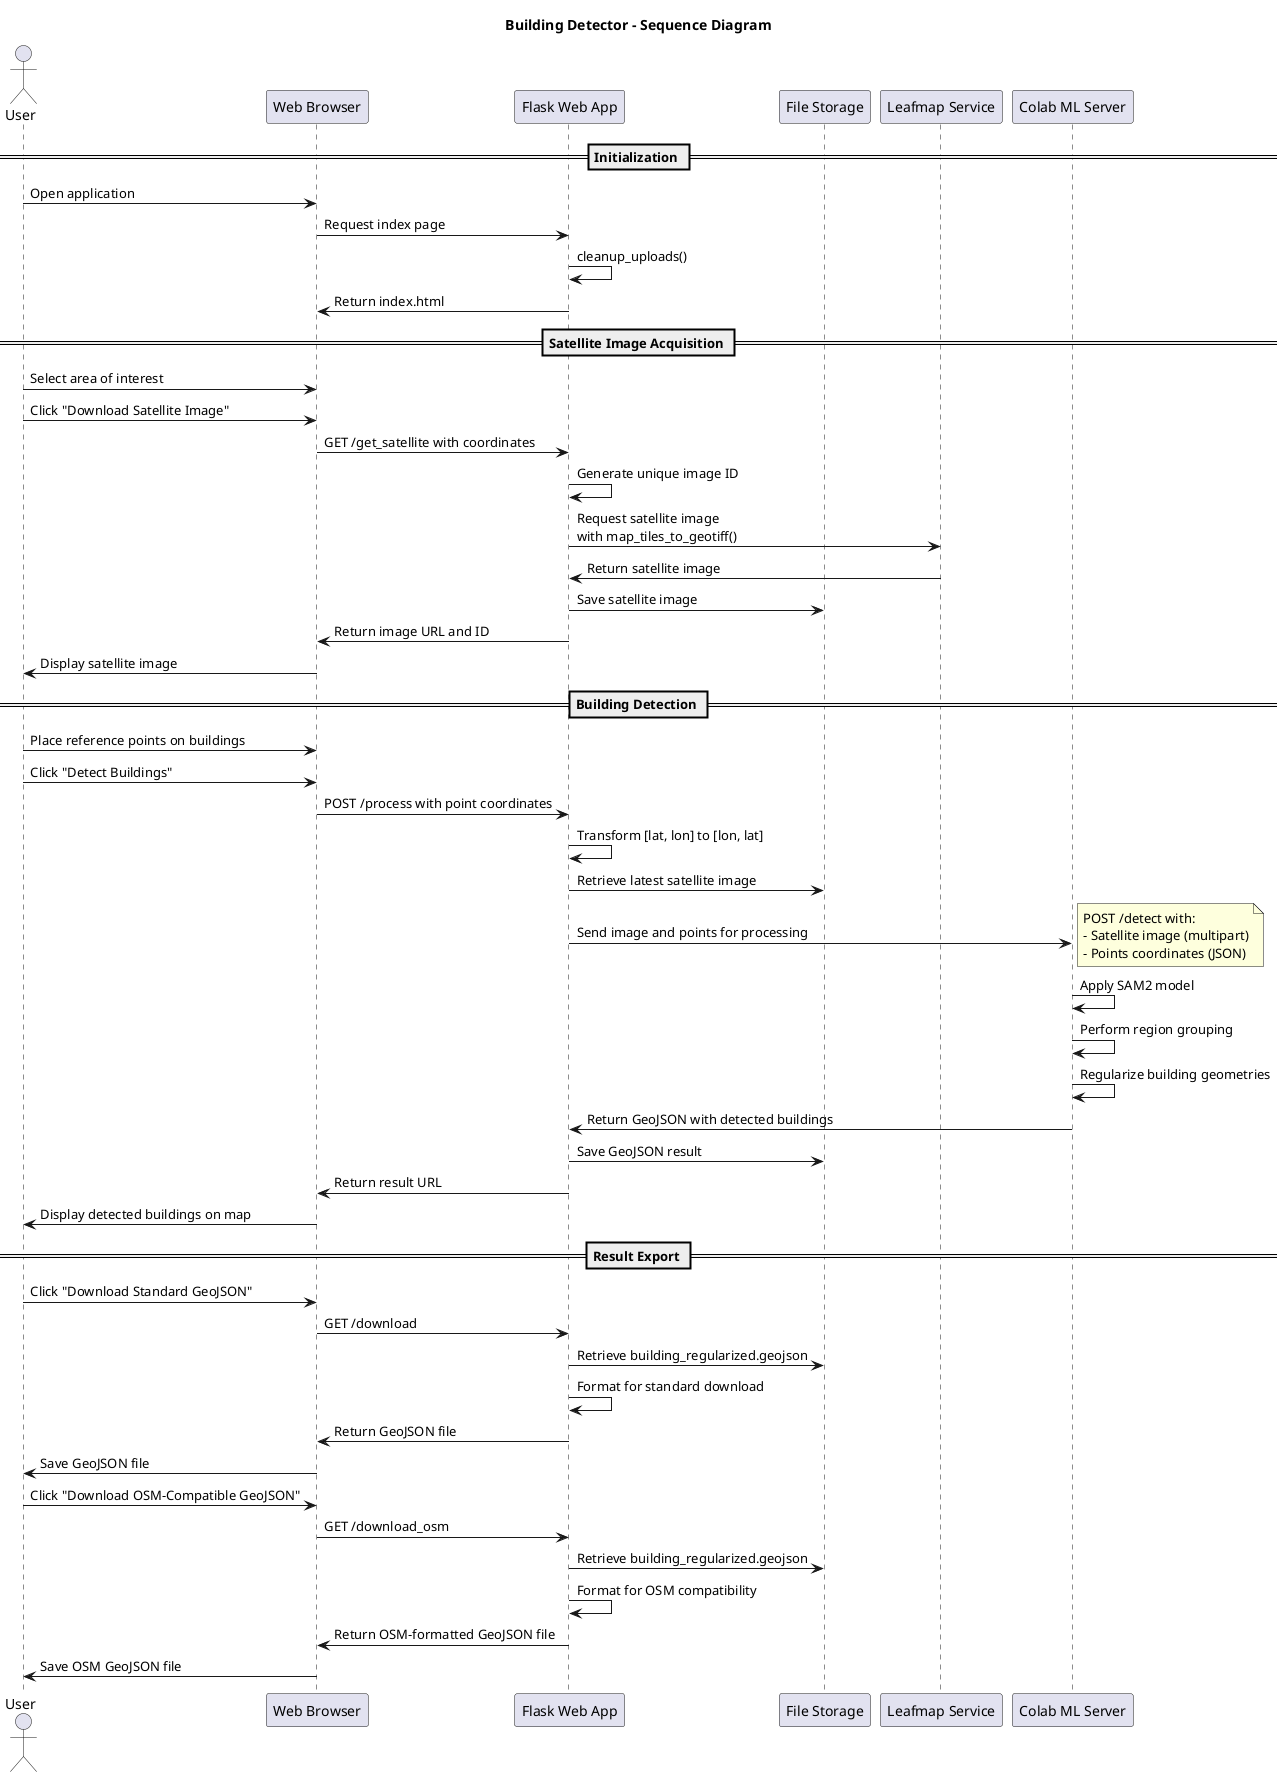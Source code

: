 @startuml BuildingDetector-SequenceDiagram

title Building Detector - Sequence Diagram

actor User
participant "Web Browser" as Browser
participant "Flask Web App" as WebApp
participant "File Storage" as FileStorage
participant "Leafmap Service" as LeafmapService
participant "Colab ML Server" as MLServer

== Initialization ==
User -> Browser: Open application
Browser -> WebApp: Request index page
WebApp -> WebApp: cleanup_uploads()
WebApp -> Browser: Return index.html

== Satellite Image Acquisition ==
User -> Browser: Select area of interest
User -> Browser: Click "Download Satellite Image"
Browser -> WebApp: GET /get_satellite with coordinates
WebApp -> WebApp: Generate unique image ID
WebApp -> LeafmapService: Request satellite image\nwith map_tiles_to_geotiff()
LeafmapService -> WebApp: Return satellite image
WebApp -> FileStorage: Save satellite image
WebApp -> Browser: Return image URL and ID
Browser -> User: Display satellite image

== Building Detection ==
User -> Browser: Place reference points on buildings
User -> Browser: Click "Detect Buildings"
Browser -> WebApp: POST /process with point coordinates
WebApp -> WebApp: Transform [lat, lon] to [lon, lat]
WebApp -> FileStorage: Retrieve latest satellite image
WebApp -> MLServer: Send image and points for processing
note right
  POST /detect with:
  - Satellite image (multipart)
  - Points coordinates (JSON)
end note
MLServer -> MLServer: Apply SAM2 model
MLServer -> MLServer: Perform region grouping
MLServer -> MLServer: Regularize building geometries
MLServer -> WebApp: Return GeoJSON with detected buildings
WebApp -> FileStorage: Save GeoJSON result
WebApp -> Browser: Return result URL
Browser -> User: Display detected buildings on map

== Result Export ==
User -> Browser: Click "Download Standard GeoJSON"
Browser -> WebApp: GET /download
WebApp -> FileStorage: Retrieve building_regularized.geojson
WebApp -> WebApp: Format for standard download
WebApp -> Browser: Return GeoJSON file
Browser -> User: Save GeoJSON file

User -> Browser: Click "Download OSM-Compatible GeoJSON"
Browser -> WebApp: GET /download_osm
WebApp -> FileStorage: Retrieve building_regularized.geojson
WebApp -> WebApp: Format for OSM compatibility
WebApp -> Browser: Return OSM-formatted GeoJSON file
Browser -> User: Save OSM GeoJSON file

@enduml 